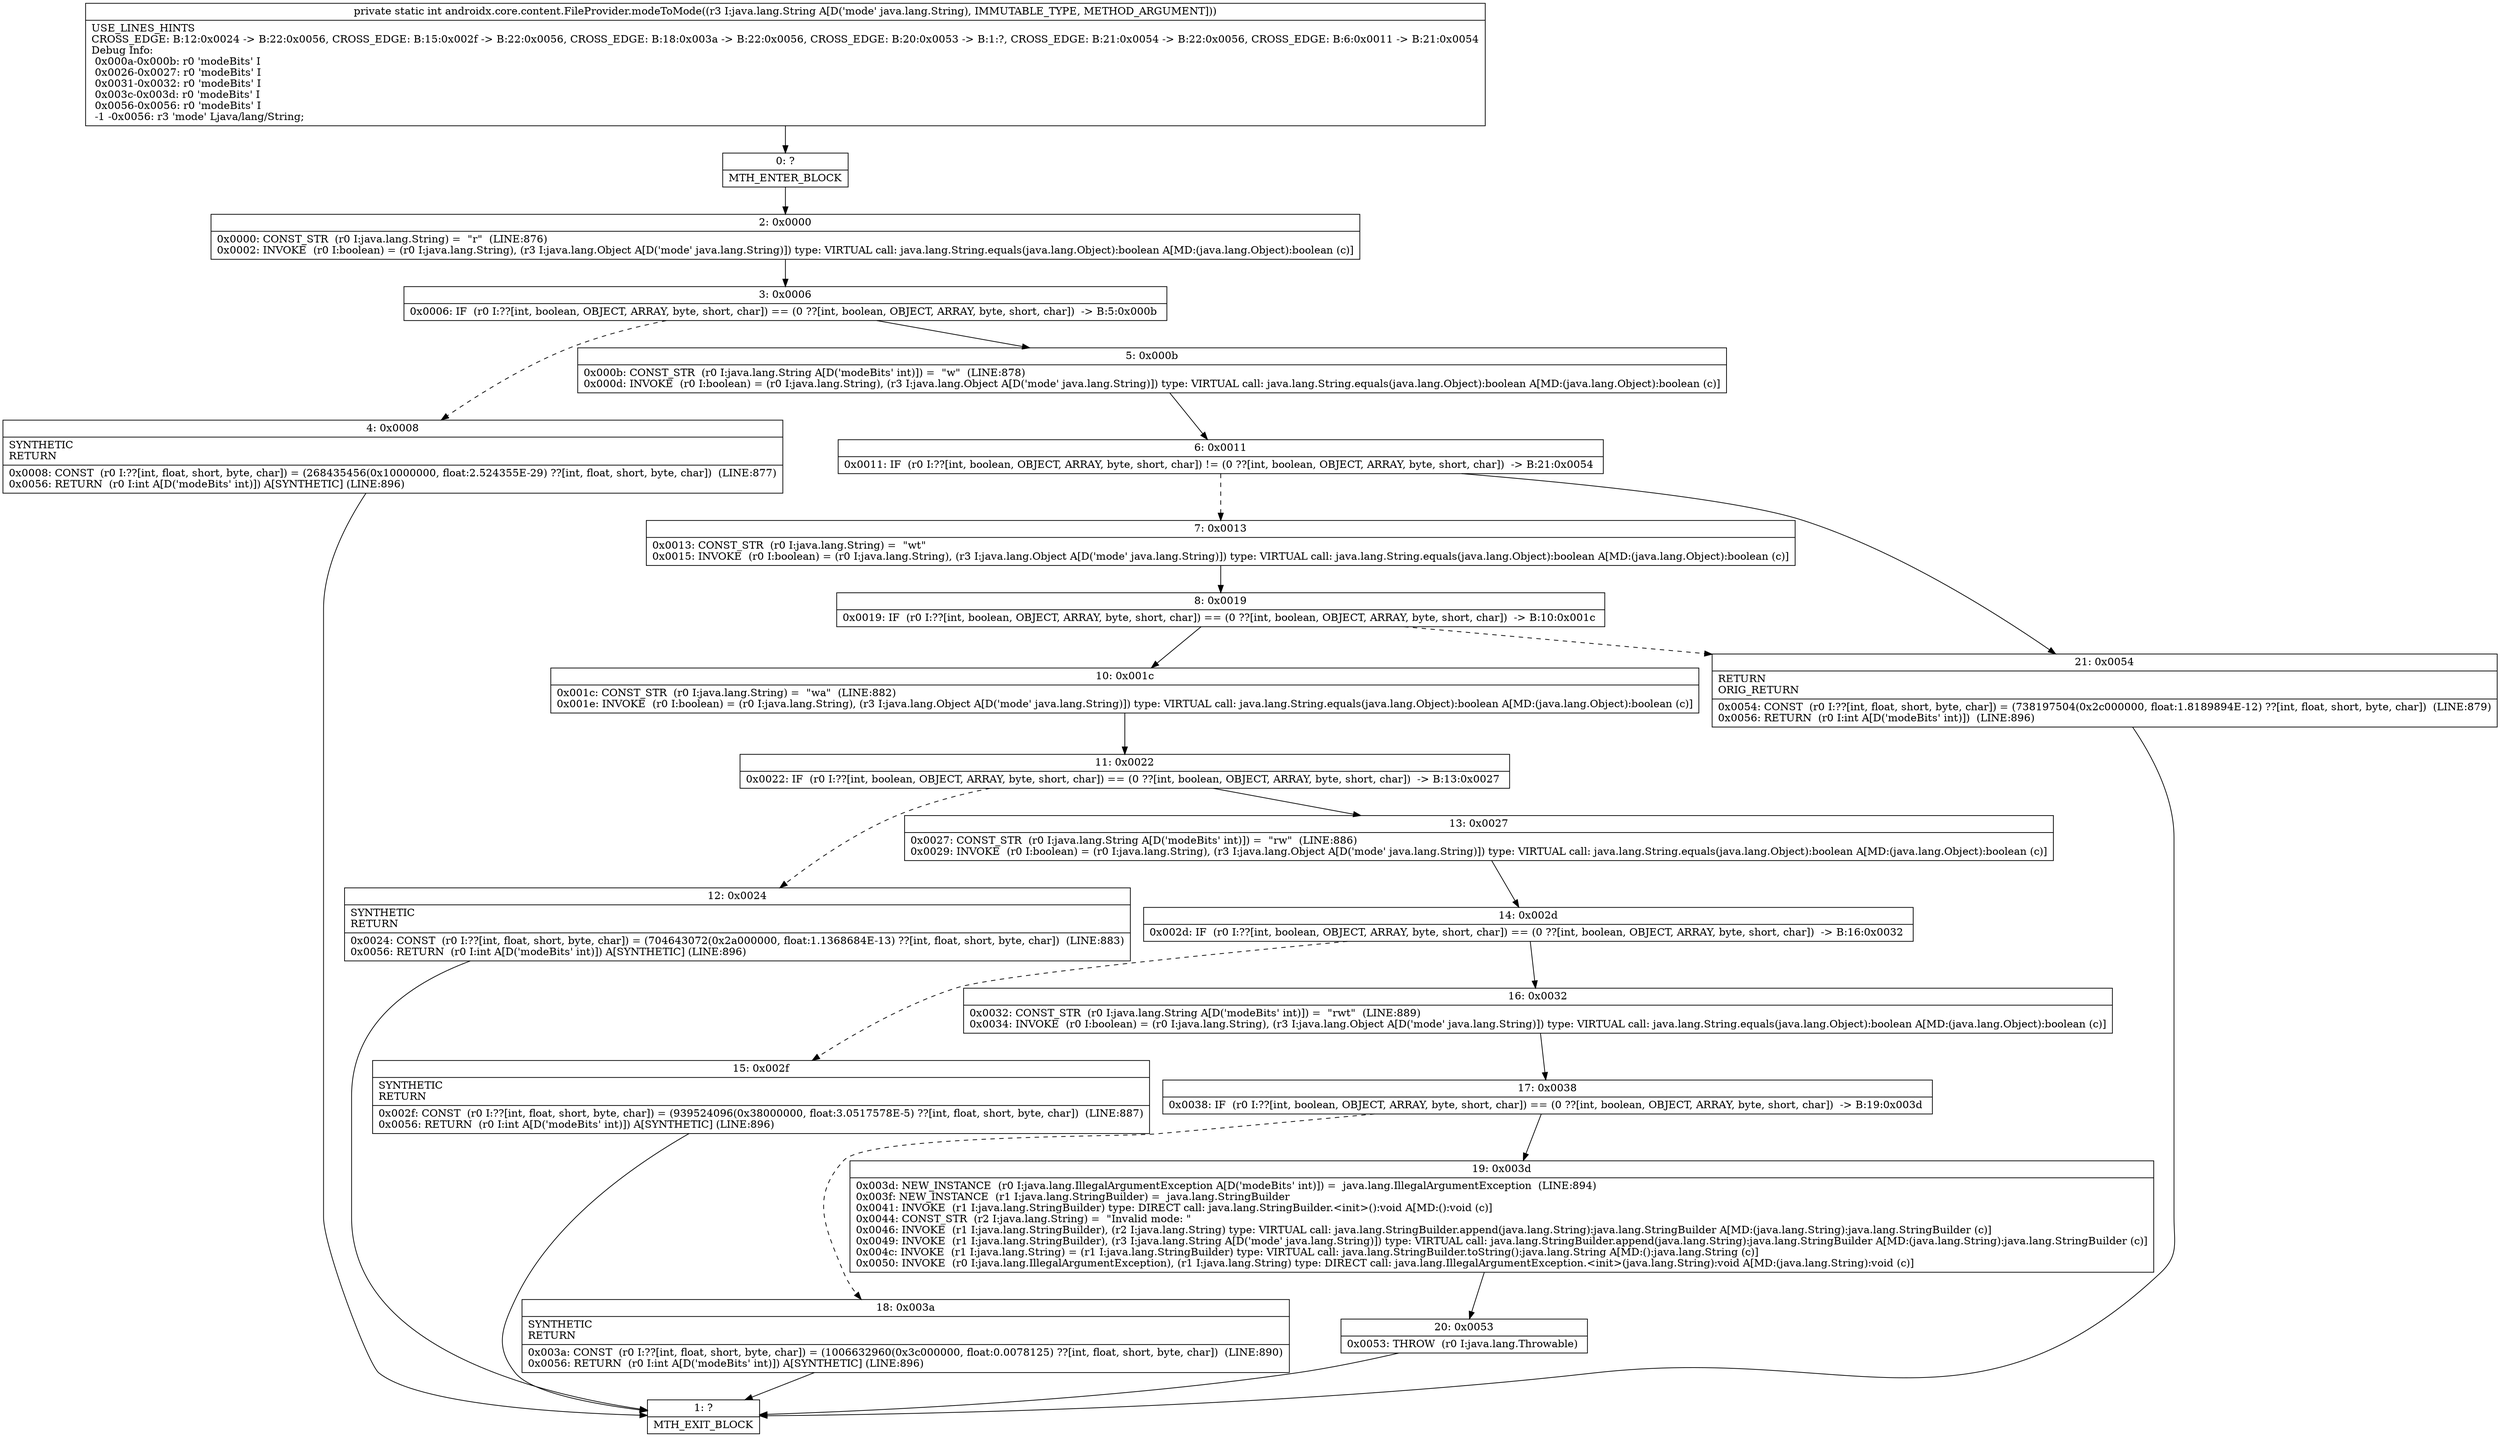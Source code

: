 digraph "CFG forandroidx.core.content.FileProvider.modeToMode(Ljava\/lang\/String;)I" {
Node_0 [shape=record,label="{0\:\ ?|MTH_ENTER_BLOCK\l}"];
Node_2 [shape=record,label="{2\:\ 0x0000|0x0000: CONST_STR  (r0 I:java.lang.String) =  \"r\"  (LINE:876)\l0x0002: INVOKE  (r0 I:boolean) = (r0 I:java.lang.String), (r3 I:java.lang.Object A[D('mode' java.lang.String)]) type: VIRTUAL call: java.lang.String.equals(java.lang.Object):boolean A[MD:(java.lang.Object):boolean (c)]\l}"];
Node_3 [shape=record,label="{3\:\ 0x0006|0x0006: IF  (r0 I:??[int, boolean, OBJECT, ARRAY, byte, short, char]) == (0 ??[int, boolean, OBJECT, ARRAY, byte, short, char])  \-\> B:5:0x000b \l}"];
Node_4 [shape=record,label="{4\:\ 0x0008|SYNTHETIC\lRETURN\l|0x0008: CONST  (r0 I:??[int, float, short, byte, char]) = (268435456(0x10000000, float:2.524355E\-29) ??[int, float, short, byte, char])  (LINE:877)\l0x0056: RETURN  (r0 I:int A[D('modeBits' int)]) A[SYNTHETIC] (LINE:896)\l}"];
Node_1 [shape=record,label="{1\:\ ?|MTH_EXIT_BLOCK\l}"];
Node_5 [shape=record,label="{5\:\ 0x000b|0x000b: CONST_STR  (r0 I:java.lang.String A[D('modeBits' int)]) =  \"w\"  (LINE:878)\l0x000d: INVOKE  (r0 I:boolean) = (r0 I:java.lang.String), (r3 I:java.lang.Object A[D('mode' java.lang.String)]) type: VIRTUAL call: java.lang.String.equals(java.lang.Object):boolean A[MD:(java.lang.Object):boolean (c)]\l}"];
Node_6 [shape=record,label="{6\:\ 0x0011|0x0011: IF  (r0 I:??[int, boolean, OBJECT, ARRAY, byte, short, char]) != (0 ??[int, boolean, OBJECT, ARRAY, byte, short, char])  \-\> B:21:0x0054 \l}"];
Node_7 [shape=record,label="{7\:\ 0x0013|0x0013: CONST_STR  (r0 I:java.lang.String) =  \"wt\" \l0x0015: INVOKE  (r0 I:boolean) = (r0 I:java.lang.String), (r3 I:java.lang.Object A[D('mode' java.lang.String)]) type: VIRTUAL call: java.lang.String.equals(java.lang.Object):boolean A[MD:(java.lang.Object):boolean (c)]\l}"];
Node_8 [shape=record,label="{8\:\ 0x0019|0x0019: IF  (r0 I:??[int, boolean, OBJECT, ARRAY, byte, short, char]) == (0 ??[int, boolean, OBJECT, ARRAY, byte, short, char])  \-\> B:10:0x001c \l}"];
Node_10 [shape=record,label="{10\:\ 0x001c|0x001c: CONST_STR  (r0 I:java.lang.String) =  \"wa\"  (LINE:882)\l0x001e: INVOKE  (r0 I:boolean) = (r0 I:java.lang.String), (r3 I:java.lang.Object A[D('mode' java.lang.String)]) type: VIRTUAL call: java.lang.String.equals(java.lang.Object):boolean A[MD:(java.lang.Object):boolean (c)]\l}"];
Node_11 [shape=record,label="{11\:\ 0x0022|0x0022: IF  (r0 I:??[int, boolean, OBJECT, ARRAY, byte, short, char]) == (0 ??[int, boolean, OBJECT, ARRAY, byte, short, char])  \-\> B:13:0x0027 \l}"];
Node_12 [shape=record,label="{12\:\ 0x0024|SYNTHETIC\lRETURN\l|0x0024: CONST  (r0 I:??[int, float, short, byte, char]) = (704643072(0x2a000000, float:1.1368684E\-13) ??[int, float, short, byte, char])  (LINE:883)\l0x0056: RETURN  (r0 I:int A[D('modeBits' int)]) A[SYNTHETIC] (LINE:896)\l}"];
Node_13 [shape=record,label="{13\:\ 0x0027|0x0027: CONST_STR  (r0 I:java.lang.String A[D('modeBits' int)]) =  \"rw\"  (LINE:886)\l0x0029: INVOKE  (r0 I:boolean) = (r0 I:java.lang.String), (r3 I:java.lang.Object A[D('mode' java.lang.String)]) type: VIRTUAL call: java.lang.String.equals(java.lang.Object):boolean A[MD:(java.lang.Object):boolean (c)]\l}"];
Node_14 [shape=record,label="{14\:\ 0x002d|0x002d: IF  (r0 I:??[int, boolean, OBJECT, ARRAY, byte, short, char]) == (0 ??[int, boolean, OBJECT, ARRAY, byte, short, char])  \-\> B:16:0x0032 \l}"];
Node_15 [shape=record,label="{15\:\ 0x002f|SYNTHETIC\lRETURN\l|0x002f: CONST  (r0 I:??[int, float, short, byte, char]) = (939524096(0x38000000, float:3.0517578E\-5) ??[int, float, short, byte, char])  (LINE:887)\l0x0056: RETURN  (r0 I:int A[D('modeBits' int)]) A[SYNTHETIC] (LINE:896)\l}"];
Node_16 [shape=record,label="{16\:\ 0x0032|0x0032: CONST_STR  (r0 I:java.lang.String A[D('modeBits' int)]) =  \"rwt\"  (LINE:889)\l0x0034: INVOKE  (r0 I:boolean) = (r0 I:java.lang.String), (r3 I:java.lang.Object A[D('mode' java.lang.String)]) type: VIRTUAL call: java.lang.String.equals(java.lang.Object):boolean A[MD:(java.lang.Object):boolean (c)]\l}"];
Node_17 [shape=record,label="{17\:\ 0x0038|0x0038: IF  (r0 I:??[int, boolean, OBJECT, ARRAY, byte, short, char]) == (0 ??[int, boolean, OBJECT, ARRAY, byte, short, char])  \-\> B:19:0x003d \l}"];
Node_18 [shape=record,label="{18\:\ 0x003a|SYNTHETIC\lRETURN\l|0x003a: CONST  (r0 I:??[int, float, short, byte, char]) = (1006632960(0x3c000000, float:0.0078125) ??[int, float, short, byte, char])  (LINE:890)\l0x0056: RETURN  (r0 I:int A[D('modeBits' int)]) A[SYNTHETIC] (LINE:896)\l}"];
Node_19 [shape=record,label="{19\:\ 0x003d|0x003d: NEW_INSTANCE  (r0 I:java.lang.IllegalArgumentException A[D('modeBits' int)]) =  java.lang.IllegalArgumentException  (LINE:894)\l0x003f: NEW_INSTANCE  (r1 I:java.lang.StringBuilder) =  java.lang.StringBuilder \l0x0041: INVOKE  (r1 I:java.lang.StringBuilder) type: DIRECT call: java.lang.StringBuilder.\<init\>():void A[MD:():void (c)]\l0x0044: CONST_STR  (r2 I:java.lang.String) =  \"Invalid mode: \" \l0x0046: INVOKE  (r1 I:java.lang.StringBuilder), (r2 I:java.lang.String) type: VIRTUAL call: java.lang.StringBuilder.append(java.lang.String):java.lang.StringBuilder A[MD:(java.lang.String):java.lang.StringBuilder (c)]\l0x0049: INVOKE  (r1 I:java.lang.StringBuilder), (r3 I:java.lang.String A[D('mode' java.lang.String)]) type: VIRTUAL call: java.lang.StringBuilder.append(java.lang.String):java.lang.StringBuilder A[MD:(java.lang.String):java.lang.StringBuilder (c)]\l0x004c: INVOKE  (r1 I:java.lang.String) = (r1 I:java.lang.StringBuilder) type: VIRTUAL call: java.lang.StringBuilder.toString():java.lang.String A[MD:():java.lang.String (c)]\l0x0050: INVOKE  (r0 I:java.lang.IllegalArgumentException), (r1 I:java.lang.String) type: DIRECT call: java.lang.IllegalArgumentException.\<init\>(java.lang.String):void A[MD:(java.lang.String):void (c)]\l}"];
Node_20 [shape=record,label="{20\:\ 0x0053|0x0053: THROW  (r0 I:java.lang.Throwable) \l}"];
Node_21 [shape=record,label="{21\:\ 0x0054|RETURN\lORIG_RETURN\l|0x0054: CONST  (r0 I:??[int, float, short, byte, char]) = (738197504(0x2c000000, float:1.8189894E\-12) ??[int, float, short, byte, char])  (LINE:879)\l0x0056: RETURN  (r0 I:int A[D('modeBits' int)])  (LINE:896)\l}"];
MethodNode[shape=record,label="{private static int androidx.core.content.FileProvider.modeToMode((r3 I:java.lang.String A[D('mode' java.lang.String), IMMUTABLE_TYPE, METHOD_ARGUMENT]))  | USE_LINES_HINTS\lCROSS_EDGE: B:12:0x0024 \-\> B:22:0x0056, CROSS_EDGE: B:15:0x002f \-\> B:22:0x0056, CROSS_EDGE: B:18:0x003a \-\> B:22:0x0056, CROSS_EDGE: B:20:0x0053 \-\> B:1:?, CROSS_EDGE: B:21:0x0054 \-\> B:22:0x0056, CROSS_EDGE: B:6:0x0011 \-\> B:21:0x0054\lDebug Info:\l  0x000a\-0x000b: r0 'modeBits' I\l  0x0026\-0x0027: r0 'modeBits' I\l  0x0031\-0x0032: r0 'modeBits' I\l  0x003c\-0x003d: r0 'modeBits' I\l  0x0056\-0x0056: r0 'modeBits' I\l  \-1 \-0x0056: r3 'mode' Ljava\/lang\/String;\l}"];
MethodNode -> Node_0;Node_0 -> Node_2;
Node_2 -> Node_3;
Node_3 -> Node_4[style=dashed];
Node_3 -> Node_5;
Node_4 -> Node_1;
Node_5 -> Node_6;
Node_6 -> Node_7[style=dashed];
Node_6 -> Node_21;
Node_7 -> Node_8;
Node_8 -> Node_10;
Node_8 -> Node_21[style=dashed];
Node_10 -> Node_11;
Node_11 -> Node_12[style=dashed];
Node_11 -> Node_13;
Node_12 -> Node_1;
Node_13 -> Node_14;
Node_14 -> Node_15[style=dashed];
Node_14 -> Node_16;
Node_15 -> Node_1;
Node_16 -> Node_17;
Node_17 -> Node_18[style=dashed];
Node_17 -> Node_19;
Node_18 -> Node_1;
Node_19 -> Node_20;
Node_20 -> Node_1;
Node_21 -> Node_1;
}

